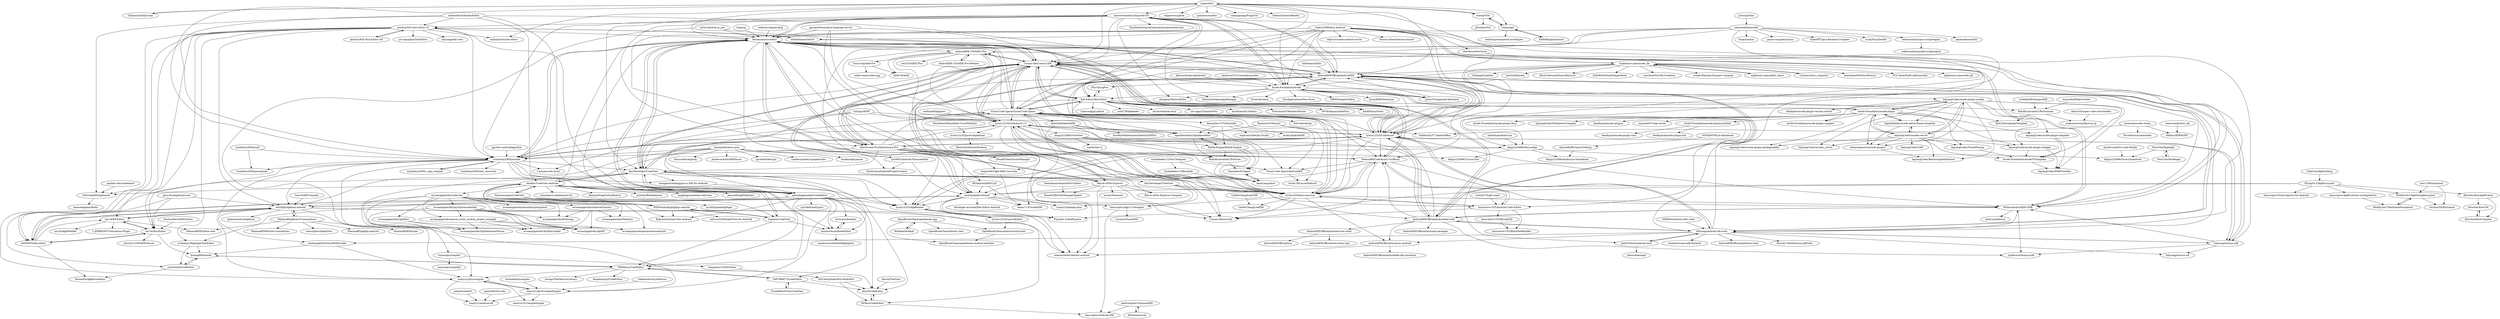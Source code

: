digraph G {
"massivemadness/Squircle-CE" -> "Rosemoe/sora-editor"
"massivemadness/Squircle-CE" -> "Acode-Foundation/Acode"
"massivemadness/Squircle-CE" -> "AndroidIDEOfficial/AndroidIDE"
"massivemadness/Squircle-CE" -> "tyron12233/CodeAssist"
"massivemadness/Squircle-CE" -> "Cosmic-Ide/Cosmic-IDE"
"massivemadness/Squircle-CE" -> "AmrDeveloper/CodeView"
"massivemadness/Squircle-CE" -> "Xed-Editor/Xed-Editor"
"massivemadness/Squircle-CE" -> "tranleduy2000/javaide"
"massivemadness/Squircle-CE" -> "TachibanaGeneralLaboratories/download-navi" ["e"=1]
"massivemadness/Squircle-CE" -> "Julow/Unexpected-Keyboard" ["e"=1]
"massivemadness/Squircle-CE" -> "jecelyin/920-text-editor-v2"
"massivemadness/Squircle-CE" -> "zhanghai/MaterialFiles" ["e"=1]
"massivemadness/Squircle-CE" -> "billthefarmer/editor" ["e"=1]
"massivemadness/Squircle-CE" -> "Sketchware-Pro/Sketchware-Pro"
"massivemadness/Squircle-CE" -> "MuntashirAkon/AppManager" ["e"=1]
"4455jkjh/Apktool-android" -> "ha1vk/Elf-Editor"
"4455jkjh/Apktool-android" -> "aNNiMON/dex-editor"
"4455jkjh/Apktool-android" -> "omeraydindev/Dexter"
"4455jkjh/Apktool-android" -> "ha1vk/ArscEditor"
"4455jkjh/Apktool-android" -> "omeraydindev/kotlinc-android"
"4455jkjh/Apktool-android" -> "Maximoff/Apktool-M-translations"
"4455jkjh/Apktool-android" -> "xiaoyvyv/JavaCompileEngine"
"4455jkjh/Apktool-android" -> "FlyingYu-Z/AndExplore"
"4455jkjh/Apktool-android" -> "haodong404/TermuxWithGradle" ["e"=1]
"4455jkjh/Apktool-android" -> "imkiwa/AndroidApktool"
"lzhiyong/android-sdk-tools" -> "lzhiyong/termux-ndk" ["e"=1]
"lzhiyong/android-sdk-tools" -> "AndroidIDEOfficial/androidide-tools"
"lzhiyong/android-sdk-tools" -> "JonForShort/android-tools"
"lzhiyong/android-sdk-tools" -> "tyron12233/CodeAssist"
"lzhiyong/android-sdk-tools" -> "AndroidIDEOfficial/AndroidIDE"
"lzhiyong/android-sdk-tools" -> "haodong404/TermuxWithGradle" ["e"=1]
"lzhiyong/android-sdk-tools" -> "Rosemoe/sora-editor"
"lzhiyong/android-sdk-tools" -> "AndroidIDEOfficial/nb-javac-android"
"lzhiyong/android-sdk-tools" -> "Cosmic-Ide/Cosmic-IDE"
"lzhiyong/android-sdk-tools" -> "rendiix/termux-adb-fastboot" ["e"=1]
"lzhiyong/android-sdk-tools" -> "Visual-Code-Space/Visual-Code-Space"
"lzhiyong/android-sdk-tools" -> "MrIkso/AndroidIDE-NDK"
"lzhiyong/android-sdk-tools" -> "lzhiyong/termux-sdl"
"lzhiyong/android-sdk-tools" -> "AndroidIDEOfficial/platform-tools"
"lzhiyong/android-sdk-tools" -> "Harshiv-Patel/termux-jdkTools" ["e"=1]
"mcastillof/FakeTraveler" -> "RohitKushvaha01/ReTerminal" ["e"=1]
"qpython-android/qpython" -> "tranleduy2000/javaide" ["e"=1]
"lzhiyong/termux-ndk" -> "lzhiyong/android-sdk-tools" ["e"=1]
"lzhiyong/termux-ndk" -> "MrIkso/AndroidIDE-NDK" ["e"=1]
"lzhiyong/termux-ndk" -> "jzinferno2/termux-ndk" ["e"=1]
"lzhiyong/termux-ndk" -> "AndroidIDEOfficial/AndroidIDE" ["e"=1]
"lzhiyong/termux-ndk" -> "tyron12233/CodeAssist" ["e"=1]
"lzhiyong/termux-ndk" -> "lzhiyong/termux-sdl" ["e"=1]
"srikanth-lingala/zip4j" -> "Rosemoe/sora-editor" ["e"=1]
"tranleduy2000/c_cpp_compiler" -> "tranleduy2000/javaide"
"markusfisch/ShaderEditor" -> "tranleduy2000/javaide" ["e"=1]
"markusfisch/ShaderEditor" -> "0xFireball/Enlightened" ["e"=1]
"markusfisch/ShaderEditor" -> "kbiakov/CodeView-Android" ["e"=1]
"markusfisch/ShaderEditor" -> "tyron12233/CodeAssist" ["e"=1]
"markusfisch/ShaderEditor" -> "jecelyin/920-text-editor-v2" ["e"=1]
"markusfisch/ShaderEditor" -> "ahmadaghazadeh/CodeEditor" ["e"=1]
"Calsign/APDE" -> "tranleduy2000/javaide" ["e"=1]
"Calsign/APDE" -> "t-arn/java-ide-droid" ["e"=1]
"Calsign/APDE" -> "JonForShort/android-tools" ["e"=1]
"Calsign/APDE" -> "tyron12233/CodeAssist-v3" ["e"=1]
"GitJournal/GitJournal" -> "maks/MGit" ["e"=1]
"OakChen/ApkShelling" -> "FlyingYu-Z/ApkEncryptor" ["e"=1]
"java-decompiler/jd-core" -> "aNNiMON/dex-editor" ["e"=1]
"java-decompiler/jd-core" -> "ha1vk/ArscEditor" ["e"=1]
"java-decompiler/jd-core" -> "4455jkjh/Apktool-android" ["e"=1]
"Modify24x7/DexNameNormalizer" -> "Modify24x7/ApkStringDecryptor"
"mkottman/AndroLua" -> "dingyi222666/MyLuaApp" ["e"=1]
"ahmadaghazadeh/CodeEditor" -> "testica/codeeditor"
"ahmadaghazadeh/CodeEditor" -> "TIIEHenry/CodeEditor"
"ahmadaghazadeh/CodeEditor" -> "ikws4/CodeEditor"
"ahmadaghazadeh/CodeEditor" -> "markusressel/KodeEditor"
"ahmadaghazadeh/CodeEditor" -> "Rosemoe/sora-editor"
"ahmadaghazadeh/CodeEditor" -> "MrIkso/CodeEditor"
"ahmadaghazadeh/CodeEditor" -> "xiaoyvyv/JavaCompileEngine"
"ahmadaghazadeh/CodeEditor" -> "2487686673/CodeEditor"
"ahmadaghazadeh/CodeEditor" -> "Badranh/Syntax-View-Android"
"ahmadaghazadeh/CodeEditor" -> "evilbinary/HighlightTextEditor"
"ahmadaghazadeh/CodeEditor" -> "zylc369/smali2java" ["e"=1]
"ahmadaghazadeh/CodeEditor" -> "AmrDeveloper/CodeView"
"ahmadaghazadeh/CodeEditor" -> "4455jkjh/Apktool-android"
"patilswapnilv/TerminalIDE" -> "f0i/terminal-ide"
"patilswapnilv/TerminalIDE" -> "timscriptov/Android-IDE"
"TIIEHenry/CodeEditor" -> "2487686673/CodeEditor"
"TIIEHenry/CodeEditor" -> "lyming99/fastedit"
"TIIEHenry/CodeEditor" -> "xiaoyvyv/JavaCompile"
"TIIEHenry/CodeEditor" -> "ikws4/CodeEditor"
"TIIEHenry/CodeEditor" -> "brnogz/TextWarriorLibrary"
"TIIEHenry/CodeEditor" -> "fengdeyingzi/CodeEditor"
"yhs0602/Android-Disassembler" -> "ThisIsLibra/AndroidProjectCreator" ["e"=1]
"yhs0602/Android-Disassembler" -> "omeraydindev/Dexter" ["e"=1]
"SnowVolf/PCompiler" -> "4455jkjh/Apktool-android" ["e"=1]
"iKiwiSec/KiwiVM" -> "iKiwiSec/KiwiCompiler"
"johnjohndoe/r8" -> "xiaoyvyv/android-d8"
"JonForShort/android-tools" -> "lzhiyong/android-sdk-tools"
"JonForShort/android-tools" -> "johnsonlee/aapt"
"markusressel/KodeEditor" -> "markusressel/KodeHighlighter"
"markusressel/KodeEditor" -> "testica/codeeditor"
"Modify24x7/ApkStringDecryptor" -> "Modify24x7/DexNameNormalizer"
"Modify24x7/ApkStringDecryptor" -> "SectionTN/Xml2Axml"
"sheimi/SGit" -> "maks/MGit"
"sheimi/SGit" -> "rtyley/agit"
"sheimi/SGit" -> "phcoder/SGit"
"luoyesiqiu/simpleC" -> "wangchen11/XQCEditor"
"luoyesiqiu/simpleC" -> "luoyesiqiu/simpleJS"
"coolwho/JsDroidEditor" -> "lyming99/fastedit"
"coolwho/JsDroidEditor" -> "FormatFa/ApkParseDemo"
"shenghuntianlang/java-n-IDE-for-Android" -> "tyron12233/ApkBuilder"
"ha1vk/ArscEditor" -> "ha1vk/Elf-Editor"
"ha1vk/ArscEditor" -> "aNNiMON/dex-editor"
"ha1vk/ArscEditor" -> "lyming99/fastedit"
"ha1vk/ArscEditor" -> "shuoGG1239/AXMLParser"
"testica/codeeditor" -> "markusressel/KodeEditor"
"avraampiperidis/maven_multi_module_project_example" -> "avraampiperidis/ApiEE"
"avraampiperidis/maven_multi_module_project_example" -> "avraampiperidis/ArqWarLoader"
"avraampiperidis/maven_multi_module_project_example" -> "avraampiperidis/parameterizednunit"
"avraampiperidis/maven_multi_module_project_example" -> "avraampiperidis/SqlStatementParser"
"iKiwiSec/KiwiApkProtect" -> "iKiwiSec/KiwiCompiler"
"iKiwiSec/KiwiApkProtect" -> "iKiwiSec/KiwiVM"
"avraampiperidis/ng-fullyearcalendar" -> "avraampiperidis/ApiEE"
"avraampiperidis/ng-fullyearcalendar" -> "avraampiperidis/ArqWarLoader"
"avraampiperidis/ng-fullyearcalendar" -> "avraampiperidis/parameterizednunit"
"avraampiperidis/ng-fullyearcalendar" -> "avraampiperidis/maven_multi_module_project_example"
"avraampiperidis/ng-fullyearcalendar" -> "avraampiperidis/firedump"
"avraampiperidis/ng-fullyearcalendar" -> "avraampiperidis/SqlStatementParser"
"lyming99/fastedit" -> "coolwho/JsDroidEditor"
"lyming99/fastedit" -> "TIIEHenry/CodeEditor"
"iKiwiSec/KiwiCompiler" -> "iKiwiSec/KiwiVM"
"Acode-Foundation/Acode" -> "AndroidIDEOfficial/AndroidIDE"
"Acode-Foundation/Acode" -> "Acode-Foundation/acode-plugin"
"Acode-Foundation/Acode" -> "massivemadness/Squircle-CE"
"Acode-Foundation/Acode" -> "Droid-ify/client" ["e"=1]
"Acode-Foundation/Acode" -> "zhanghai/MaterialFiles" ["e"=1]
"Acode-Foundation/Acode" -> "Rosemoe/sora-editor"
"Acode-Foundation/Acode" -> "tyron12233/CodeAssist"
"Acode-Foundation/Acode" -> "NeoApplications/Neo-Store" ["e"=1]
"Acode-Foundation/Acode" -> "MuntashirAkon/AppManager" ["e"=1]
"Acode-Foundation/Acode" -> "Xed-Editor/Xed-Editor"
"Acode-Foundation/Acode" -> "T8RIN/ImageToolbox" ["e"=1]
"Acode-Foundation/Acode" -> "bajrangCoder/acode-plugin-acodex"
"Acode-Foundation/Acode" -> "Julow/Unexpected-Keyboard" ["e"=1]
"Acode-Foundation/Acode" -> "Cosmic-Ide/Cosmic-IDE"
"Acode-Foundation/Acode" -> "ImranR98/Obtainium" ["e"=1]
"AmrDeveloper/CodeView" -> "Rosemoe/sora-editor"
"AmrDeveloper/CodeView" -> "Cosmic-Ide/Cosmic-IDE"
"AmrDeveloper/CodeView" -> "kbiakov/CodeView-Android"
"AmrDeveloper/CodeView" -> "itsvks19/Solara-executor"
"AmrDeveloper/CodeView" -> "markusressel/KodeEditor"
"AmrDeveloper/CodeView" -> "tyron12233/CodeAssist"
"AmrDeveloper/CodeView" -> "tyron12233/ApkBuilder"
"AmrDeveloper/CodeView" -> "AmrDeveloper/TreeView"
"AmrDeveloper/CodeView" -> "ahmadaghazadeh/CodeEditor"
"AmrDeveloper/CodeView" -> "xiaoyvyv/JavaCompile"
"AmrDeveloper/CodeView" -> "ikws4/CodeEditor"
"AmrDeveloper/CodeView" -> "shenghuntianlang/java-n-IDE-for-Android"
"AmrDeveloper/CodeView" -> "Raival-e/File-Explorer"
"AmrDeveloper/CodeView" -> "Innovative-CST/Android-Code-Editor"
"AmrDeveloper/CodeView" -> "Visual-Code-Space/Visual-Code-Space"
"vhqtvn/VHEditor-Android" -> "vhqtvn/vscode-android-server"
"vhqtvn/VHEditor-Android" -> "tyron12233/CodeAssist"
"vhqtvn/VHEditor-Android" -> "AndroidIDEOfficial/AndroidIDE"
"vhqtvn/VHEditor-Android" -> "Cosmic-Ide/Cosmic-IDE"
"vhqtvn/VHEditor-Android" -> "Visual-Code-Space/Visual-Code-Space"
"vhqtvn/VHEditor-Android" -> "nightmare-space/code_lfa"
"vhqtvn/VHEditor-Android" -> "lzhiyong/termux-ndk" ["e"=1]
"vhqtvn/VHEditor-Android" -> "Xed-Editor/Xed-Editor"
"vhqtvn/VHEditor-Android" -> "Rosemoe/sora-editor"
"vhqtvn/VHEditor-Android" -> "Acode-Foundation/Acode"
"vhqtvn/VHEditor-Android" -> "itsvks19/Solara-executor"
"vhqtvn/VHEditor-Android" -> "Termux-Monet/termux-monet" ["e"=1]
"vhqtvn/VHEditor-Android" -> "MrIkso/AndroidIDE-NDK"
"vhqtvn/VHEditor-Android" -> "Sketchware-Pro/Sketchware-Pro"
"vhqtvn/VHEditor-Android" -> "NeoTerrm/NeoTerm" ["e"=1]
"wangchen11/XQCEditor" -> "MuChengTeam/MuCodeEditor"
"hzw1199/xml2axml" -> "Modify24x7/ApkStringDecryptor" ["e"=1]
"hzw1199/xml2axml" -> "SectionTN/Xml2Axml" ["e"=1]
"Rosemoe/sora-editor" -> "tyron12233/CodeAssist"
"Rosemoe/sora-editor" -> "Cosmic-Ide/Cosmic-IDE"
"Rosemoe/sora-editor" -> "AndroidIDEOfficial/AndroidIDE"
"Rosemoe/sora-editor" -> "AmrDeveloper/CodeView"
"Rosemoe/sora-editor" -> "ahmadaghazadeh/CodeEditor"
"Rosemoe/sora-editor" -> "Visual-Code-Space/Visual-Code-Space"
"Rosemoe/sora-editor" -> "Sketchware-Pro/Sketchware-Pro"
"Rosemoe/sora-editor" -> "tranleduy2000/javaide"
"Rosemoe/sora-editor" -> "itsvks19/Solara-executor"
"Rosemoe/sora-editor" -> "tyron12233/CodeAssist-v3"
"Rosemoe/sora-editor" -> "TIIEHenry/CodeEditor"
"Rosemoe/sora-editor" -> "massivemadness/Squircle-CE"
"Rosemoe/sora-editor" -> "Raival-e/File-Explorer"
"Rosemoe/sora-editor" -> "AndroidIDE-CN/AIDE-Plus"
"Rosemoe/sora-editor" -> "omeraydindev/Dexter"
"haodong404/TermuxWithGradle" -> "xiaoyvyv/JavaCompile" ["e"=1]
"haodong404/TermuxWithGradle" -> "lyming99/fastedit" ["e"=1]
"jython/jython" -> "beanshell/beanshell" ["e"=1]
"xiaoyvyv/JavaCompileEngine" -> "xiaoyvyv/JavaCompile"
"xiaoyvyv/JavaCompileEngine" -> "xiaoyvyv/CCompileEngine"
"xiaoyvyv/JavaCompileEngine" -> "xiaoyvyv/android-d8"
"MrIkso/CodeEditor" -> "ikws4/CodeEditor"
"MrIkso/CodeEditor" -> "timscriptov/Android-IDE"
"xiaoyvyv/JavaCompile" -> "xiaoyvyv/JavaCompileEngine"
"xiaoyvyv/JavaCompile" -> "xiaoyvyv/CCompileEngine"
"xiaoyvyv/JavaCompile" -> "xiaoyvyv/android-d8"
"2487686673/CodeEditor" -> "ikws4/CodeEditor"
"2487686673/CodeEditor" -> "TIIEHenry/CodeEditor"
"2487686673/CodeEditor" -> "FrankMilesFrms/CodeView"
"FrankMilesFrms/CodeView" -> "2487686673/CodeEditor"
"eobermuhlner/java-scriptengine" -> "eobermuhlner/jshell-scriptengine"
"avraampiperidis/LightBox" -> "avraampiperidis/SqlStatementParser"
"avraampiperidis/LightBox" -> "avraampiperidis/ApiEE"
"MUKAPP/MLua-Handbook" -> "daisukiKaffuChino/TuMeng"
"AndroidIDEOfficial/AndroidIDE" -> "tyron12233/CodeAssist"
"AndroidIDEOfficial/AndroidIDE" -> "Rosemoe/sora-editor"
"AndroidIDEOfficial/AndroidIDE" -> "Cosmic-Ide/Cosmic-IDE"
"AndroidIDEOfficial/AndroidIDE" -> "AndroidIDEOfficial/androidide-tools"
"AndroidIDEOfficial/AndroidIDE" -> "Sketchware-Pro/Sketchware-Pro"
"AndroidIDEOfficial/AndroidIDE" -> "Visual-Code-Space/Visual-Code-Space"
"AndroidIDEOfficial/AndroidIDE" -> "lzhiyong/termux-ndk" ["e"=1]
"AndroidIDEOfficial/AndroidIDE" -> "Acode-Foundation/Acode"
"AndroidIDEOfficial/AndroidIDE" -> "lzhiyong/android-sdk-tools"
"AndroidIDEOfficial/AndroidIDE" -> "MrIkso/AndroidIDE-NDK"
"AndroidIDEOfficial/AndroidIDE" -> "Deenu488/CodeAssist-Unofficial"
"AndroidIDEOfficial/AndroidIDE" -> "itsvks19/Solara-executor"
"AndroidIDEOfficial/AndroidIDE" -> "F0x1d/LogFox" ["e"=1]
"AndroidIDEOfficial/AndroidIDE" -> "AmrDeveloper/CodeView"
"AndroidIDEOfficial/AndroidIDE" -> "massivemadness/Squircle-CE"
"tyron12233/CodeAssist" -> "AndroidIDEOfficial/AndroidIDE"
"tyron12233/CodeAssist" -> "Rosemoe/sora-editor"
"tyron12233/CodeAssist" -> "Cosmic-Ide/Cosmic-IDE"
"tyron12233/CodeAssist" -> "Sketchware-Pro/Sketchware-Pro"
"tyron12233/CodeAssist" -> "tyron12233/CodeAssist-v3"
"tyron12233/CodeAssist" -> "Deenu488/CodeAssist-Unofficial"
"tyron12233/CodeAssist" -> "AmrDeveloper/CodeView"
"tyron12233/CodeAssist" -> "lzhiyong/termux-ndk" ["e"=1]
"tyron12233/CodeAssist" -> "itsvks19/Solara-executor"
"tyron12233/CodeAssist" -> "lzhiyong/android-sdk-tools"
"tyron12233/CodeAssist" -> "AndroidIDEOfficial/androidide-tools"
"tyron12233/CodeAssist" -> "tranleduy2000/javaide"
"tyron12233/CodeAssist" -> "MrIkso/AndroidIDE-NDK"
"tyron12233/CodeAssist" -> "Visual-Code-Space/Visual-Code-Space"
"tyron12233/CodeAssist" -> "tyron12233/ApkBuilder"
"nightmare-space/fast_share" -> "nightmare-space/code_lfa" ["e"=1]
"Sketchware-Pro/Sketchware-Pro" -> "tyron12233/CodeAssist"
"Sketchware-Pro/Sketchware-Pro" -> "Cosmic-Ide/Cosmic-IDE"
"Sketchware-Pro/Sketchware-Pro" -> "Rosemoe/sora-editor"
"Sketchware-Pro/Sketchware-Pro" -> "AndroidIDEOfficial/AndroidIDE"
"Sketchware-Pro/Sketchware-Pro" -> "itsvks19/Solara-executor"
"Sketchware-Pro/Sketchware-Pro" -> "Visual-Code-Space/Visual-Code-Space"
"Sketchware-Pro/Sketchware-Pro" -> "omeraydindev/Dexter"
"Sketchware-Pro/Sketchware-Pro" -> "tyron12233/ApkBuilder"
"Sketchware-Pro/Sketchware-Pro" -> "shapun963/Apk-AAB-Converter"
"Sketchware-Pro/Sketchware-Pro" -> "AmrDeveloper/CodeView"
"Sketchware-Pro/Sketchware-Pro" -> "y9vad9/SketchwareManager" ["e"=1]
"Sketchware-Pro/Sketchware-Pro" -> "tyron12233/CodeAssist-v3"
"Sketchware-Pro/Sketchware-Pro" -> "AndroidIDEOfficial/androidide-tools"
"Sketchware-Pro/Sketchware-Pro" -> "Deenu488/CodeAssist-Unofficial"
"Sketchware-Pro/Sketchware-Pro" -> "tranleduy2000/javaide"
"niranjan94/show-java" -> "tranleduy2000/javaide"
"niranjan94/show-java" -> "4455jkjh/Apktool-android"
"niranjan94/show-java" -> "aNNiMON/dex-editor"
"niranjan94/show-java" -> "yhs0602/Android-Disassembler" ["e"=1]
"niranjan94/show-java" -> "ThisIsLibra/AndroidProjectCreator"
"niranjan94/show-java" -> "Storyyeller/enjarify" ["e"=1]
"niranjan94/show-java" -> "jaredrummler/APKParser" ["e"=1]
"niranjan94/show-java" -> "qaralotte/dex2jar"
"niranjan94/show-java" -> "vaibhavpandeyvpz/apkstudio" ["e"=1]
"niranjan94/show-java" -> "hsiafan/apk-parser" ["e"=1]
"niranjan94/show-java" -> "ahmadaghazadeh/CodeEditor"
"qaiu/c4droid-code" -> "xiaoyvyv/android-d8"
"timscriptov/ApkProtector-multiplatform" -> "Modify24x7/DexNameNormalizer"
"TeamAmaze/AmazeFileUtilities" -> "Ruan625Br/FileManagerSphere" ["e"=1]
"MoonMeet/MoonMeet-CrossPlatform" -> "tyron12233/JavaCompletions"
"OpenBlocksTeam/openblocks-app" -> "Blokkok/blokkok"
"OpenBlocksTeam/openblocks-app" -> "OpenBlocksTeam/openblocks-module-interface"
"OpenBlocksTeam/openblocks-app" -> "OpenBlocksTeam/android-build-tools"
"OpenBlocksTeam/openblocks-app" -> "OpenBlocksTeam/blocks-view"
"canewsin/python_ide" -> "Helltar/ANPASIDE"
"dingyi222666/MyLuaApp" -> "dingyi222666/AndroLua-Standalone"
"dingyi222666/MyLuaApp" -> "dingyi222666/UnLuacTool"
"dingyi222666/MyLuaApp" -> "dingyi222666/GroovyInAndroid"
"dingyi222666/MyLuaApp" -> "omeraydindev/kotlinc-android"
"FlyingYu-Z/ApkEncryptor" -> "timscriptov/ApkProtector-multiplatform"
"FlyingYu-Z/ApkEncryptor" -> "iKiwiSec/KiwiApkProtect"
"FlyingYu-Z/ApkEncryptor" -> "Modify24x7/ApkStringDecryptor"
"FlyingYu-Z/ApkEncryptor" -> "FlyingYu-Z/AndExplore"
"FlyingYu-Z/ApkEncryptor" -> "timscriptov/Frida-Injector-for-Android"
"FlyingYu-Z/ApkEncryptor" -> "omeraydindev/Dexter"
"tyron12233/LayoutEditor" -> "OpenBlocksTeam/android-build-tools"
"tyron12233/LayoutEditor" -> "tyron12233/ApkBuilder"
"tyron12233/ApkBuilder" -> "omeraydindev/kotlinc-android"
"tyron12233/ApkBuilder" -> "tyron12233/LayoutEditor"
"ikws4/CodeEditor" -> "MrIkso/CodeEditor"
"hosni-fraj/Aide-Pro" -> "AIDE-M/AIDE"
"hosni-fraj/Aide-Pro" -> "codee-team/codee-app" ["e"=1]
"Blokkok/blokkok" -> "OpenBlocksTeam/openblocks-app"
"daisukiKaffuChino/TuMeng" -> "dingyi222666/AndroLua-Standalone"
"OpenBlocksTeam/android-build-tools" -> "OpenBlocksTeam/openblocks-module-interface"
"nightmare-space/code_lfa" -> "Cateners/tiny_computer" ["e"=1]
"nightmare-space/code_lfa" -> "hanxinhao000/ZeroTermux" ["e"=1]
"nightmare-space/code_lfa" -> "vhqtvn/VHEditor-Android"
"nightmare-space/code_lfa" -> "nightmare-space/fast_share" ["e"=1]
"nightmare-space/code_lfa" -> "AndroidIDEOfficial/AndroidIDE"
"nightmare-space/code_lfa" -> "FCL-Team/FoldCraftLauncher" ["e"=1]
"nightmare-space/code_lfa" -> "nightmare-space/adb_kit" ["e"=1]
"nightmare-space/code_lfa" -> "YuKongA/Updater" ["e"=1]
"nightmare-space/code_lfa" -> "iamr0s/Dhizuku" ["e"=1]
"nightmare-space/code_lfa" -> "Block-Network/StatusBarLyric" ["e"=1]
"nightmare-space/code_lfa" -> "littleWhiteDuck/SimpleHook" ["e"=1]
"nightmare-space/code_lfa" -> "sunshine0523/Mi-Freeform" ["e"=1]
"nightmare-space/code_lfa" -> "Acode-Foundation/Acode"
"nightmare-space/code_lfa" -> "tyron12233/CodeAssist"
"nightmare-space/code_lfa" -> "rcmiku/Payload-Dumper-Compose" ["e"=1]
"evilbinary/HighlightTextEditor" -> "lyming99/fastedit"
"evilbinary/HighlightTextEditor" -> "coolwho/JsDroidEditor"
"nirenr/AndroLua_pro" -> "dingyi222666/MyLuaApp" ["e"=1]
"nirenr/AndroLua_pro" -> "TIIEHenry/CodeEditor" ["e"=1]
"nirenr/AndroLua_pro" -> "Rosemoe/sora-editor" ["e"=1]
"omeraydindev/Dexter" -> "omeraydindev/kotlinc-android"
"omeraydindev/Dexter" -> "tyron12233/ApkBuilder"
"omeraydindev/Dexter" -> "deenu713/GradleIDE"
"omeraydindev/Dexter" -> "aNNiMON/dex-editor"
"omeraydindev/Dexter" -> "timscriptov/App-UI-Designer"
"omeraydindev/Dexter" -> "FlyingYu-Z/AndExplore"
"omeraydindev/Dexter" -> "iyxan23/zipalign-java"
"omeraydindev/Dexter" -> "developer-krushna/Dex-Editor-Android" ["e"=1]
"omeraydindev/Dexter" -> "4455jkjh/Apktool-android"
"omeraydindev/Dexter" -> "Cosmic-Ide/Cosmic-IDE"
"REAndroid/ARSCLib" -> "omeraydindev/Dexter" ["e"=1]
"REAndroid/ARSCLib" -> "iyxan23/zipalign-java" ["e"=1]
"shapun963/Apk-AAB-Converter" -> "tyron12233/ApkBuilder"
"shapun963/Apk-AAB-Converter" -> "deenu713/GradleIDE"
"Cosmic-Ide/Cosmic-IDE" -> "tyron12233/CodeAssist"
"Cosmic-Ide/Cosmic-IDE" -> "Rosemoe/sora-editor"
"Cosmic-Ide/Cosmic-IDE" -> "itsvks19/Solara-executor"
"Cosmic-Ide/Cosmic-IDE" -> "Visual-Code-Space/Visual-Code-Space"
"Cosmic-Ide/Cosmic-IDE" -> "AndroidIDEOfficial/AndroidIDE"
"Cosmic-Ide/Cosmic-IDE" -> "tyron12233/CodeAssist-v3"
"Cosmic-Ide/Cosmic-IDE" -> "Deenu488/CodeAssist-Unofficial"
"Cosmic-Ide/Cosmic-IDE" -> "AmrDeveloper/CodeView"
"Cosmic-Ide/Cosmic-IDE" -> "omeraydindev/Dexter"
"Cosmic-Ide/Cosmic-IDE" -> "Cosmic-Ide/rewrite"
"Cosmic-Ide/Cosmic-IDE" -> "Raival-e/File-Explorer"
"Cosmic-Ide/Cosmic-IDE" -> "AndroidIDE-CN/AIDE-Plus"
"Cosmic-Ide/Cosmic-IDE" -> "Sketchware-Pro/Sketchware-Pro"
"Cosmic-Ide/Cosmic-IDE" -> "AndroidIDEOfficial/androidide-tools"
"Cosmic-Ide/Cosmic-IDE" -> "Xed-Editor/Xed-Editor"
"Julow/Unexpected-Keyboard" -> "Acode-Foundation/Acode" ["e"=1]
"Julow/Unexpected-Keyboard" -> "AndroidIDEOfficial/AndroidIDE" ["e"=1]
"luaj/luaj" -> "Rosemoe/sora-editor" ["e"=1]
"timscriptov/App-UI-Designer" -> "timscriptov/Android-IDE"
"timscriptov/App-UI-Designer" -> "Coyamo/VisualXML"
"M0Rf30/android-udev-rules" -> "lzhiyong/android-sdk-tools" ["e"=1]
"EddieRingle/hubroid" -> "rtyley/agit" ["e"=1]
"Jaseunda/scode-studio" -> "RivanParmar/androlabs"
"Jaseunda/scode-studio" -> "Helltar/ANPASIDE"
"Jaseunda/scode-studio" -> "Siddhesh2377/AndroidBox"
"AmrDeveloper/TreeView" -> "timscriptov/App-UI-Designer"
"AmrDeveloper/TreeView" -> "iyxan23/zipalign-java"
"AmrDeveloper/TreeView" -> "itsvks19/Solara-executor"
"beanshell/beanshell" -> "pejobo/beanshell2"
"beanshell/beanshell" -> "forge/roaster" ["e"=1]
"beanshell/beanshell" -> "janino-compiler/janino" ["e"=1]
"beanshell/beanshell" -> "Cosmic-Ide/Cosmic-IDE"
"beanshell/beanshell" -> "OpenHFT/Java-Runtime-Compiler" ["e"=1]
"beanshell/beanshell" -> "tyron12233/CodeAssist-v3"
"beanshell/beanshell" -> "LuckyPray/DexKit" ["e"=1]
"beanshell/beanshell" -> "Rosemoe/sora-editor"
"beanshell/beanshell" -> "dingyi222666/MyLuaApp"
"beanshell/beanshell" -> "eobermuhlner/java-scriptengine"
"beanshell/beanshell" -> "REAndroid/ARSCLib" ["e"=1]
"tyron12233/JavaCompletions" -> "BlueCatSoftware/Pickerly"
"AndroidIDEOfficial/nb-javac-android" -> "AndroidIDEOfficial/androidide-jdk-transform"
"AndroidIDEOfficial/nb-javac-android" -> "omeraydindev/kotlinc-android"
"Raival-e/File-Explorer" -> "Cosmic-Ide/Cosmic-IDE"
"Raival-e/File-Explorer" -> "itsvks19/Solara-executor"
"Raival-e/File-Explorer" -> "omeraydindev/Dexter"
"Raival-e/File-Explorer" -> "Ruan625Br/FileManagerSphere"
"Raival-e/File-Explorer" -> "Cosmic-Ide/rewrite"
"Raival-e/File-Explorer" -> "Raival-e/File-Explorer-Compose" ["e"=1]
"Raival-e/File-Explorer" -> "omeraydindev/kotlinc-android"
"Raival-e/File-Explorer" -> "nxoim/Telemone"
"Raival-e/File-Explorer" -> "Rosemoe/sora-editor"
"NeoUtils/Highlight" -> "NeoUtils/NeoRegex"
"NeoUtils/Highlight" -> "dingyi222666/GroovyInAndroid"
"Arashvscode/Vs-code-Mobile" -> "dingyi222666/GroovyInAndroid"
"MuChengTeam/MuCodeEditor" -> "MrIkso/CodeEditor"
"MuChengTeam/MuCodeEditor" -> "ikws4/CodeEditor"
"ikws4/TreeView" -> "ikws4/CodeEditor"
"NeoUtils/NeoRegex" -> "NeoUtils/Highlight"
"klausw/hackerskeyboard" -> "Acode-Foundation/Acode" ["e"=1]
"AndroidIDEOfficial/androidide-tools" -> "MrIkso/AndroidIDE-NDK"
"AndroidIDEOfficial/androidide-tools" -> "AndroidIDEOfficial/AndroidIDE"
"AndroidIDEOfficial/androidide-tools" -> "AndroidIDEOfficial/terminal-packages"
"AndroidIDEOfficial/androidide-tools" -> "lzhiyong/android-sdk-tools"
"AndroidIDEOfficial/androidide-tools" -> "AndroidIDEOfficial/nb-javac-android"
"AndroidIDEOfficial/androidide-tools" -> "Cosmic-Ide/Cosmic-IDE"
"AndroidIDEOfficial/androidide-tools" -> "AndroidIDEOfficial/android-tree-sitter"
"AndroidIDEOfficial/androidide-tools" -> "tyron12233/CodeAssist-v3"
"AndroidIDEOfficial/androidide-tools" -> "Deenu488/CodeAssist-Unofficial"
"AndroidIDEOfficial/androidide-tools" -> "jzinferno2/termux-ndk"
"AndroidIDEOfficial/androidide-tools" -> "tyron12233/CodeAssist"
"AndroidIDEOfficial/androidide-tools" -> "Visual-Code-Space/Visual-Code-Space"
"F0x1d/LogFox" -> "Xed-Editor/Xed-Editor" ["e"=1]
"Acode-Foundation/acode-plugin" -> "legendSabbir/acode-editorTheme-template"
"Acode-Foundation/acode-plugin" -> "Acode-Foundation/acode-plugin-snippets"
"Acode-Foundation/acode-plugin" -> "bajrangCoder/acodex-server"
"Acode-Foundation/acode-plugin" -> "Acode-Foundation/acode-plugin-docs"
"Acode-Foundation/acode-plugin" -> "bajrangCoder/acode-plugin-acodex"
"Acode-Foundation/acode-plugin" -> "bajrangCoder/MarkdownCompiler"
"Acode-Foundation/acode-plugin" -> "Acode-Foundation/acode-plugin-prettier"
"Acode-Foundation/acode-plugin" -> "bajrangCoder/acode-plugin-chatgpt"
"Acode-Foundation/acode-plugin" -> "bajrangCoder/acode-plugin-template"
"Acode-Foundation/acode-plugin" -> "deadlyjack/acode-plugins"
"Acode-Foundation/acode-plugin" -> "bajrangCoder/acode-plugin-packageAdder"
"Acode-Foundation/acode-plugin" -> "Acode-Foundation/Acode"
"Acode-Foundation/acode-plugin" -> "mayank0274/api-tester"
"Acode-Foundation/acode-plugin" -> "sebastianjnuwu/acode-plugins"
"Acode-Foundation/acode-plugin" -> "bajrangCoder/SweetPlasma"
"limboemu/limbo" -> "AndroidIDEOfficial/AndroidIDE" ["e"=1]
"jecelyin/920-text-editor-v2" -> "jecelyin/920-Text-Editor-old"
"jecelyin/920-text-editor-v2" -> "ahmadaghazadeh/CodeEditor"
"jecelyin/920-text-editor-v2" -> "Rosemoe/sora-editor"
"jecelyin/920-text-editor-v2" -> "ha1vk/Elf-Editor"
"jecelyin/920-text-editor-v2" -> "tranleduy2000/javaide"
"jecelyin/920-text-editor-v2" -> "vmihalachi/turbo-editor" ["e"=1]
"jecelyin/920-text-editor-v2" -> "jiro-aqua/JotaTextEditor"
"jecelyin/920-text-editor-v2" -> "evilbinary/HighlightTextEditor"
"jecelyin/920-text-editor-v2" -> "billthefarmer/editor" ["e"=1]
"jecelyin/920-text-editor-v2" -> "0xFireball/Enlightened"
"jecelyin/920-text-editor-v2" -> "ha1vk/ArscEditor"
"jecelyin/920-text-editor-v2" -> "coolwho/JsDroidEditor"
"jecelyin/920-text-editor-v2" -> "xiaoyvyv/JavaCompile"
"jecelyin/920-text-editor-v2" -> "4455jkjh/Apktool-android"
"jecelyin/920-text-editor-v2" -> "lzhiyong/edit-view"
"michaelliao/compiler" -> "xiaoyvyv/JavaCompileEngine" ["e"=1]
"fandreuz/TUI-ConsoleLauncher" -> "Acode-Foundation/Acode" ["e"=1]
"Sable/android-platforms" -> "xiaoyvyv/JavaCompileEngine" ["e"=1]
"MrIkso/AndroidIDE-NDK" -> "jzinferno2/termux-ndk"
"MrIkso/AndroidIDE-NDK" -> "AndroidIDE-CN/AIDE-Plus"
"MrIkso/AndroidIDE-NDK" -> "AndroidIDEOfficial/androidide-tools"
"MrIkso/AndroidIDE-NDK" -> "AideLua/AideLua"
"georgewfraser/java-language-server" -> "Cosmic-Ide/Cosmic-IDE" ["e"=1]
"georgewfraser/java-language-server" -> "tyron12233/CodeAssist-v3" ["e"=1]
"georgewfraser/java-language-server" -> "itsvks19/Solara-executor" ["e"=1]
"georgewfraser/java-language-server" -> "Rosemoe/sora-editor" ["e"=1]
"avraampiperidis/Codeview" -> "avraampiperidis/ApiEE"
"avraampiperidis/Codeview" -> "avraampiperidis/ArqWarLoader"
"avraampiperidis/Codeview" -> "avraampiperidis/maven_multi_module_project_example"
"avraampiperidis/Codeview" -> "avraampiperidis/ng-fullyearcalendar"
"avraampiperidis/Codeview" -> "avraampiperidis/parameterizednunit"
"avraampiperidis/Codeview" -> "avraampiperidis/AndroidCamera"
"avraampiperidis/Codeview" -> "avraampiperidis/Mediator"
"avraampiperidis/Codeview" -> "avraampiperidis/firedump"
"avraampiperidis/Codeview" -> "avraampiperidis/SqlStatementParser"
"avraampiperidis/Codeview" -> "avraampiperidis/excaliburJsAngular4"
"avraampiperidis/Codeview" -> "avraampiperidis/LightBox"
"itsvks19/Solara-executor" -> "Cosmic-Ide/Cosmic-IDE"
"itsvks19/Solara-executor" -> "Innovative-CST/Android-Code-Editor"
"itsvks19/Solara-executor" -> "Visual-Code-Space/Visual-Code-Space"
"itsvks19/Solara-executor" -> "tyron12233/CodeAssist-v3"
"itsvks19/Solara-executor" -> "Deenu488/CodeAssist-Unofficial"
"itsvks19/Solara-executor" -> "Cosmic-Ide/rewrite"
"itsvks19/Solara-executor" -> "AndroidIDEOfficial/nb-javac-android"
"itsvks19/Solara-executor" -> "timscriptov/App-UI-Designer"
"itsvks19/Solara-executor" -> "CaiMuCheng/LeafIDE"
"itsvks19/Solara-executor" -> "MrIkso/AndroidIDE-NDK"
"dingyi222666/TreeView" -> "lumkit/lint-ui"
"dingyi222666/TreeView" -> "dingyi222666/UnLuacTool"
"dingyi222666/TreeView" -> "RohitKushvaha01/FileTree"
"dingyi222666/TreeView" -> "dingyi222666/MyLuaApp"
"bajrangCoder/acode-plugin-template" -> "Acode-Foundation/AcodeTSTemplate"
"bajrangCoder/acode-plugin-template" -> "bajrangCoder/PHPPrettifier"
"vishal2376/git-coach" -> "Innovative-CST/Android-Code-Editor" ["e"=1]
"Deenu488/CodeAssist-Unofficial" -> "tyron12233/CodeAssist-v3"
"Deenu488/CodeAssist-Unofficial" -> "Innovative-CST/Android-Code-Editor"
"Deenu488/CodeAssist-Unofficial" -> "Cosmic-Ide/Cosmic-IDE"
"Deenu488/CodeAssist-Unofficial" -> "Cosmic-Ide/rewrite"
"Deenu488/CodeAssist-Unofficial" -> "itsvks19/Solara-executor"
"Deenu488/CodeAssist-Unofficial" -> "Visual-Code-Space/AndroidIDE"
"Deenu488/CodeAssist-Unofficial" -> "omeraydindev/Dexter"
"Deenu488/CodeAssist-Unofficial" -> "MrIkso/AndroidIDE-NDK"
"Acode-Foundation/acode-plugin-prettier" -> "deadlyjack/acode-plugin-sass"
"Acode-Foundation/acode-plugin-prettier" -> "deadlyjack/acode-plugin-lint"
"AndroidIDEOfficial/android-tree-sitter" -> "AndroidIDEOfficial/tree-sitter-xml"
"AndroidIDEOfficial/android-tree-sitter" -> "AndroidIDEOfficial/docs"
"jecelyin/920-Text-Editor-old" -> "jecelyin/920-text-editor-v2"
"Cateners/tiny_computer" -> "nightmare-space/code_lfa" ["e"=1]
"kbiakov/CodeView-Android" -> "PDDStudio/highlightjs-android"
"kbiakov/CodeView-Android" -> "tiagohm/CodeView"
"kbiakov/CodeView-Android" -> "AmrDeveloper/CodeView"
"kbiakov/CodeView-Android" -> "Thereisnospon/CodeView"
"kbiakov/CodeView-Android" -> "markusressel/KodeEditor"
"kbiakov/CodeView-Android" -> "ahmadaghazadeh/CodeEditor"
"kbiakov/CodeView-Android" -> "avraampiperidis/Codeview"
"kbiakov/CodeView-Android" -> "Rosemoe/sora-editor"
"kbiakov/CodeView-Android" -> "BaymaxTong/SwitchButton" ["e"=1]
"kbiakov/CodeView-Android" -> "yydcdut/RxMarkdown" ["e"=1]
"kbiakov/CodeView-Android" -> "0xFireball/Enlightened"
"kbiakov/CodeView-Android" -> "Badranh/Syntax-View-Android"
"kbiakov/CodeView-Android" -> "angebagui/medium-textview" ["e"=1]
"kbiakov/CodeView-Android" -> "JeasonWong/FlipShare" ["e"=1]
"kbiakov/CodeView-Android" -> "iielse/learn-retailmenot-list" ["e"=1]
"Thereisnospon/CodeView" -> "kbiakov/CodeView-Android"
"Thereisnospon/CodeView" -> "PDDStudio/highlightjs-android"
"Thereisnospon/CodeView" -> "tiagohm/CodeView"
"Thereisnospon/CodeView" -> "qs-lll/ExpandingPager" ["e"=1]
"Visual-Code-Space/Visual-Code-Space" -> "Cosmic-Ide/Cosmic-IDE"
"Visual-Code-Space/Visual-Code-Space" -> "Xed-Editor/Xed-Editor"
"Visual-Code-Space/Visual-Code-Space" -> "itsvks19/Solara-executor"
"Visual-Code-Space/Visual-Code-Space" -> "Visual-Code-Space/AndroidIDE"
"Visual-Code-Space/Visual-Code-Space" -> "HanzoDev1375/Ghostide"
"Visual-Code-Space/Visual-Code-Space" -> "Rosemoe/sora-editor"
"Visual-Code-Space/Visual-Code-Space" -> "Cosmic-Ide/rewrite"
"Visual-Code-Space/Visual-Code-Space" -> "Deenu488/CodeAssist-Unofficial"
"Visual-Code-Space/Visual-Code-Space" -> "Innovative-CST/Android-Code-Editor"
"Visual-Code-Space/Visual-Code-Space" -> "tyron12233/CodeAssist-v3"
"Visual-Code-Space/Visual-Code-Space" -> "AndroidIDEOfficial/AndroidIDE"
"Visual-Code-Space/Visual-Code-Space" -> "PsiCodes/ktxpy"
"Visual-Code-Space/Visual-Code-Space" -> "sketchide/SketchIDE"
"Visual-Code-Space/Visual-Code-Space" -> "AndroidIDE-CN/AIDE-Plus"
"Visual-Code-Space/Visual-Code-Space" -> "Sparkleseditor/Sparkleseditor"
"sebastianjnuwu/acode-plugins" -> "bajrangCoder/BootstrapIntelliSense"
"bajrangCoder/acodex-server" -> "bajrangCoder/acode-plugin-acodex"
"bajrangCoder/acodex-server" -> "bajrangCoder/acodex_server"
"bajrangCoder/acodex-server" -> "Acode-Foundation/acode-plugin"
"bajrangCoder/acodex-server" -> "bajrangCoder/BootstrapIntelliSense"
"bajrangCoder/acodex-server" -> "bajrangCoder/SweetPlasma"
"bajrangCoder/acodex-server" -> "bajrangCoder/LMS"
"bajrangCoder/acodex-server" -> "bajrangCoder/acode-plugin-packageAdder"
"bajrangCoder/acodex-server" -> "bajrangCoder/acode-plugin-chatgpt"
"bajrangCoder/acodex-server" -> "legendSabbir/acode-editorTheme-template"
"bajrangCoder/acodex-server" -> "sebastianjnuwu/acode-plugins"
"bajrangCoder/acodex-server" -> "Acode-Foundation/AcodeTSTemplate"
"gazlaws-dev/codeboard" -> "0xFireball/Enlightened" ["e"=1]
"0xFireball/Enlightened" -> "iamareebjamal/Kodis"
"bajrangCoder/acode-plugin-acodex" -> "bajrangCoder/acodex-server"
"bajrangCoder/acode-plugin-acodex" -> "bajrangCoder/acodex_server"
"bajrangCoder/acode-plugin-acodex" -> "Acode-Foundation/acode-plugin"
"bajrangCoder/acode-plugin-acodex" -> "dikidjatar/acode-plugin-version-control"
"bajrangCoder/acode-plugin-acodex" -> "bajrangCoder/acode-plugin-chatgpt"
"bajrangCoder/acode-plugin-acodex" -> "bajrangCoder/acode-plugin-template"
"bajrangCoder/acode-plugin-acodex" -> "Acode-Foundation/acode-plugin-snippets"
"bajrangCoder/acode-plugin-acodex" -> "legendSabbir/acode-editorTheme-template"
"bajrangCoder/acode-plugin-acodex" -> "bajrangCoder/BootstrapIntelliSense"
"bajrangCoder/acode-plugin-acodex" -> "sebastianjnuwu/acode-plugins"
"bajrangCoder/acode-plugin-acodex" -> "Acode-Foundation/AcodeTSTemplate"
"bajrangCoder/acode-plugin-acodex" -> "bajrangCoder/PHPPrettifier"
"Acode-Foundation/AcodeTSTemplate" -> "bajrangCoder/PHPPrettifier"
"bajrangCoder/SweetPlasma" -> "Acode-Foundation/AcodeTSTemplate"
"bajrangCoder/acode-plugin-chatgpt" -> "bajrangCoder/PHPPrettifier"
"bajrangCoder/acode-plugin-chatgpt" -> "Acode-Foundation/AcodeTSTemplate"
"legendSabbir/acode-editorTheme-template" -> "Acode-Foundation/acode-plugin"
"legendSabbir/acode-editorTheme-template" -> "bajrangCoder/acodex-server"
"legendSabbir/acode-editorTheme-template" -> "sebastianjnuwu/acode-plugins"
"PDDStudio/highlightjs-android" -> "tiagohm/CodeView"
"PDDStudio/highlightjs-android" -> "kbiakov/CodeView-Android"
"PDDStudio/highlightjs-android" -> "Badranh/Syntax-View-Android"
"PDDStudio/highlightjs-android" -> "mittsu333/MarkedView-for-Android" ["e"=1]
"Maximoff/Apktool-M-translations" -> "Maximoff/AEPatcher" ["e"=1]
"Maximoff/Apktool-M-translations" -> "Maximoff/MPatcher-translations"
"Maximoff/Apktool-M-translations" -> "4455jkjh/Apktool-android"
"Maximoff/Apktool-M-translations" -> "timscriptov/ApkEditor" ["e"=1]
"Maximoff/Apktool-M-translations" -> "Maximoff/Elf-Editor-new"
"Maximoff/Apktool-M-translations" -> "Maximoff/zipalign-android"
"Innovative-CST/Android-Code-Editor" -> "Innovative-CST/BlockWebBuilder"
"Innovative-CST/Android-Code-Editor" -> "Innovative-CST/BlockIDLE"
"Innovative-CST/Android-Code-Editor" -> "Deenu488/CodeAssist-Unofficial"
"Innovative-CST/Android-Code-Editor" -> "itsvks19/Solara-executor"
"Innovative-CST/Android-Code-Editor" -> "Cosmic-Ide/rewrite"
"RainbowC0/TermuC" -> "Siddhesh2377/AndroidBox"
"RainbowC0/TermuC" -> "itsvks19/LayoutEditorX"
"RainbowC0/TermuC" -> "Sparkleseditor/Sparkleseditor"
"CaiMuCheng/Leaf-IDE" -> "CaiMuCheng/LeafIDE"
"AndroidIDE-CN/AIDE-Plus" -> "AndroidIDE-CN/AIDE-Pro-Release"
"AndroidIDE-CN/AIDE-Plus" -> "MrIkso/AndroidIDE-NDK"
"AndroidIDE-CN/AIDE-Plus" -> "Visual-Code-Space/AndroidIDE"
"AndroidIDE-CN/AIDE-Plus" -> "neu233/AIDE-Plus"
"AndroidIDE-CN/AIDE-Plus" -> "Cosmic-Ide/Cosmic-IDE"
"AndroidIDE-CN/AIDE-Plus" -> "tyron12233/CodeAssist-v3"
"AndroidIDE-CN/AIDE-Plus" -> "Sparkleseditor/Sparkleseditor"
"AndroidIDE-CN/AIDE-Plus" -> "hosni-fraj/Aide-Pro"
"AndroidIDE-CN/AIDE-Plus" -> "AIDE-M/AIDE"
"nethical6/digipaws" -> "tyron12233/CodeAssist-v3" ["e"=1]
"Xed-Editor/Xed-Editor" -> "Visual-Code-Space/Visual-Code-Space"
"Xed-Editor/Xed-Editor" -> "Cosmic-Ide/Cosmic-IDE"
"Xed-Editor/Xed-Editor" -> "Raival-e/File-Explorer-Compose" ["e"=1]
"Xed-Editor/Xed-Editor" -> "DP-Hridayan/aShellYou" ["e"=1]
"Xed-Editor/Xed-Editor" -> "Xed-Editor/pluginTemplate"
"Xed-Editor/Xed-Editor" -> "RohitKushvaha01/ReTerminal"
"Xed-Editor/Xed-Editor" -> "F0x1d/LogFox" ["e"=1]
"Xed-Editor/Xed-Editor" -> "Kin69/EasyNotes" ["e"=1]
"Xed-Editor/Xed-Editor" -> "LinkoraApp/Linkora" ["e"=1]
"Xed-Editor/Xed-Editor" -> "nsh07/WikiReader" ["e"=1]
"Xed-Editor/Xed-Editor" -> "Acclorite/book-story" ["e"=1]
"Xed-Editor/Xed-Editor" -> "Sparkleseditor/Sparkleseditor"
"Xed-Editor/Xed-Editor" -> "you-apps/TranslateYou" ["e"=1]
"Xed-Editor/Xed-Editor" -> "IacobIonut01/Gallery" ["e"=1]
"Xed-Editor/Xed-Editor" -> "PranshulGG/WeatherMaster" ["e"=1]
"aNNiMON/dex-editor" -> "ha1vk/ArscEditor"
"aNNiMON/dex-editor" -> "omeraydindev/Dexter"
"aNNiMON/dex-editor" -> "4455jkjh/Apktool-android"
"aNNiMON/dex-editor" -> "FormatFa/ApkParseDemo"
"aNNiMON/dex-editor" -> "ha1vk/Elf-Editor"
"maks/MGit" -> "sheimi/SGit"
"maks/MGit" -> "slapperwan/gh4a" ["e"=1]
"maks/MGit" -> "Cosmic-Ide/Cosmic-IDE"
"maks/MGit" -> "AndroidIDEOfficial/AndroidIDE"
"maks/MGit" -> "rtyley/agit"
"maks/MGit" -> "tyron12233/CodeAssist"
"maks/MGit" -> "GitJournal/GitJournal" ["e"=1]
"maks/MGit" -> "Rosemoe/sora-editor"
"maks/MGit" -> "tranleduy2000/javaide"
"maks/MGit" -> "gsantner/markor" ["e"=1]
"maks/MGit" -> "Acode-Foundation/Acode"
"maks/MGit" -> "massivemadness/Squircle-CE"
"maks/MGit" -> "catpuppyapp/PuppyGit" ["e"=1]
"maks/MGit" -> "vmihalachi/turbo-editor" ["e"=1]
"maks/MGit" -> "foobnix/LibreraReader" ["e"=1]
"tyron12233/CodeAssist-v3" -> "Deenu488/CodeAssist-Unofficial"
"tyron12233/CodeAssist-v3" -> "tyron12233/ApkBuilder"
"tyron12233/CodeAssist-v3" -> "Cosmic-Ide/Cosmic-IDE"
"tyron12233/CodeAssist-v3" -> "itsvks19/Solara-executor"
"tyron12233/CodeAssist-v3" -> "Cosmic-Ide/rewrite"
"tyron12233/CodeAssist-v3" -> "dingyi222666/TreeView"
"tyron12233/CodeAssist-v3" -> "tyron12233/JavaCompletions"
"tyron12233/CodeAssist-v3" -> "tyron12233/CodeAssist"
"tyron12233/CodeAssist-v3" -> "shapun963/Apk-AAB-Converter"
"tyron12233/CodeAssist-v3" -> "Visual-Code-Space/AndroidIDE"
"tiagohm/CodeView" -> "markusressel/KodeEditor"
"tiagohm/CodeView" -> "PDDStudio/highlightjs-android"
"tiagohm/CodeView" -> "kbiakov/CodeView-Android"
"tiagohm/CodeView" -> "TIIEHenry/CodeEditor"
"sketchide/SketchIDE" -> "DroidlyMobileGames/SketchGDXPro"
"sketchide/SketchIDE" -> "Sparkleseditor/Sparkleseditor"
"sketchide/SketchIDE" -> "deenu713/GradleIDE"
"sketchide/SketchIDE" -> "Robok-Engine/Robok-Engine"
"Robok-Engine/Robok-Engine" -> "Sparkleseditor/Sparkleseditor"
"Robok-Engine/Robok-Engine" -> "Yamenher/X-Signer"
"Robok-Engine/Robok-Engine" -> "RohitKushvaha01/FileTree"
"Robok-Engine/Robok-Engine" -> "AmixLang/Amix"
"Innovative-CST/BlockIDLE" -> "Innovative-CST/BlockWebBuilder"
"ha1vk/Elf-Editor" -> "ha1vk/ArscEditor"
"ha1vk/Elf-Editor" -> "Maximoff/Elf-Editor-new"
"ha1vk/Elf-Editor" -> "ha1vk/ApkModifier"
"ha1vk/Elf-Editor" -> "4455jkjh/Apktool-android"
"ha1vk/Elf-Editor" -> "L-JINBIN/MT-Translation-Plugin"
"Kin69/EasyNotes" -> "Xed-Editor/Xed-Editor" ["e"=1]
"HanzoDev1375/Ghostide" -> "itsaky/AndroidIDE"
"HanzoDev1375/Ghostide" -> "Sparkleseditor/Sparkleseditor"
"HanzoDev1375/Ghostide" -> "Robok-Engine/Robok-Engine"
"HanzoDev1375/Ghostide" -> "euptron/CodeOps-Studio"
"tranleduy2000/ncalc" -> "tranleduy2000/javaide" ["e"=1]
"tranleduy2000/ncalc" -> "tranleduy2000/pascalnide" ["e"=1]
"alexch33/super-video-downloader" -> "maksimowiczm/find-my-ip" ["e"=1]
"f0i/terminal-ide" -> "patilswapnilv/TerminalIDE"
"rtyley/agit" -> "EddieRingle/hubroid" ["e"=1]
"rtyley/agit" -> "sheimi/SGit"
"rtyley/agit" -> "techatspree/android-archetypes" ["e"=1]
"Visual-Code-Space/AndroidIDE" -> "itsvks19/LayoutEditorX"
"Yamenher/X-Signer" -> "AmixLang/Amix"
"AndroidIDE-CN/AIDE-Pro-Release" -> "AndroidIDE-CN/AIDE-Plus"
"trindadedev13/Tool-Telegram" -> "trindadedev13/Blockode"
"trindadedev13/Tool-Telegram" -> "AmixLang/Amix"
"Sparkleseditor/Sparkleseditor" -> "Robok-Engine/Robok-Engine"
"Sparkleseditor/Sparkleseditor" -> "Yamenher/X-Signer"
"Sparkleseditor/Sparkleseditor" -> "RohitKushvaha01/FileTree"
"AmixLang/Amix" -> "Yamenher/X-Signer"
"RohitKushvaha01/FileTree" -> "AmixLang/Amix"
"RohitKushvaha01/FileTree" -> "Yamenher/X-Signer"
"tranleduy2000/javaide" -> "Rosemoe/sora-editor"
"tranleduy2000/javaide" -> "tranleduy2000/c_cpp_compiler"
"tranleduy2000/javaide" -> "shenghuntianlang/java-n-IDE-for-Android"
"tranleduy2000/javaide" -> "ahmadaghazadeh/CodeEditor"
"tranleduy2000/javaide" -> "tyron12233/CodeAssist"
"tranleduy2000/javaide" -> "t-arn/java-ide-droid"
"tranleduy2000/javaide" -> "xiaoyvyv/JavaCompile"
"tranleduy2000/javaide" -> "Cosmic-Ide/Cosmic-IDE"
"tranleduy2000/javaide" -> "tranleduy2000/pascalnide"
"tranleduy2000/javaide" -> "4455jkjh/Apktool-android"
"tranleduy2000/javaide" -> "ha1vk/ArscEditor"
"tranleduy2000/javaide" -> "AmrDeveloper/CodeView"
"tranleduy2000/javaide" -> "tranleduy2000/text_converter" ["e"=1]
"tranleduy2000/javaide" -> "luoyesiqiu/simpleC"
"tranleduy2000/javaide" -> "tyron12233/ApkBuilder"
"NeoTerrm/NeoTerm" -> "MrIkso/AndroidIDE-NDK" ["e"=1]
"NeoTerrm/NeoTerm" -> "Cosmic-Ide/Cosmic-IDE" ["e"=1]
"NeoTerrm/NeoTerm" -> "lzhiyong/android-sdk-tools" ["e"=1]
"RohitKushvaha01/ReTerminal" -> "maksimowiczm/find-my-ip"
"RohitKushvaha01/ReTerminal" -> "Xed-Editor/pluginTemplate"
"billthefarmer/editor" -> "jecelyin/920-text-editor-v2" ["e"=1]
"billthefarmer/editor" -> "Xed-Editor/Xed-Editor" ["e"=1]
"woheller69/whisperIME" -> "RohitKushvaha01/ReTerminal" ["e"=1]
"fourbrother/AXMLEditor" -> "ha1vk/ArscEditor" ["e"=1]
"trindadedev13/Blockode" -> "AmixLang/Amix"
"avraampiperidis/AndroidCamera" -> "avraampiperidis/ArqWarLoader"
"avraampiperidis/AndroidCamera" -> "avraampiperidis/ApiEE"
"avraampiperidis/AndroidCamera" -> "avraampiperidis/firedump"
"avraampiperidis/AndroidCamera" -> "avraampiperidis/Mediator"
"massivemadness/Squircle-CE" ["l"="-50.894,11.917"]
"Rosemoe/sora-editor" ["l"="-50.849,11.933"]
"Acode-Foundation/Acode" ["l"="-50.932,11.831"]
"AndroidIDEOfficial/AndroidIDE" ["l"="-50.877,11.87"]
"tyron12233/CodeAssist" ["l"="-50.854,11.885"]
"Cosmic-Ide/Cosmic-IDE" ["l"="-50.857,11.903"]
"AmrDeveloper/CodeView" ["l"="-50.839,11.959"]
"Xed-Editor/Xed-Editor" ["l"="-50.921,11.873"]
"tranleduy2000/javaide" ["l"="-50.849,11.976"]
"TachibanaGeneralLaboratories/download-navi" ["l"="-52.57,9.329", "c"=19]
"Julow/Unexpected-Keyboard" ["l"="-52.41,9.252", "c"=19]
"jecelyin/920-text-editor-v2" ["l"="-50.834,12.006"]
"zhanghai/MaterialFiles" ["l"="-52.498,9.165", "c"=19]
"billthefarmer/editor" ["l"="-52.717,9.396", "c"=19]
"Sketchware-Pro/Sketchware-Pro" ["l"="-50.825,11.909"]
"MuntashirAkon/AppManager" ["l"="-52.444,9.214", "c"=19]
"4455jkjh/Apktool-android" ["l"="-50.766,11.989"]
"ha1vk/Elf-Editor" ["l"="-50.748,12.021"]
"aNNiMON/dex-editor" ["l"="-50.762,12.005"]
"omeraydindev/Dexter" ["l"="-50.791,11.949"]
"ha1vk/ArscEditor" ["l"="-50.782,12.016"]
"omeraydindev/kotlinc-android" ["l"="-50.785,11.92"]
"Maximoff/Apktool-M-translations" ["l"="-50.71,12.009"]
"xiaoyvyv/JavaCompileEngine" ["l"="-50.783,11.999"]
"FlyingYu-Z/AndExplore" ["l"="-50.728,11.963"]
"haodong404/TermuxWithGradle" ["l"="-48.385,-25.743", "c"=321]
"imkiwa/AndroidApktool" ["l"="-50.731,11.984"]
"lzhiyong/android-sdk-tools" ["l"="-50.825,11.844"]
"lzhiyong/termux-ndk" ["l"="-48.504,-25.73", "c"=321]
"AndroidIDEOfficial/androidide-tools" ["l"="-50.839,11.862"]
"JonForShort/android-tools" ["l"="-50.785,11.792"]
"AndroidIDEOfficial/nb-javac-android" ["l"="-50.803,11.881"]
"rendiix/termux-adb-fastboot" ["l"="-48.504,-25.703", "c"=321]
"Visual-Code-Space/Visual-Code-Space" ["l"="-50.877,11.892"]
"MrIkso/AndroidIDE-NDK" ["l"="-50.844,11.848"]
"lzhiyong/termux-sdl" ["l"="-50.805,11.777"]
"AndroidIDEOfficial/platform-tools" ["l"="-50.808,11.799"]
"Harshiv-Patel/termux-jdkTools" ["l"="-48.505,-25.602", "c"=321]
"mcastillof/FakeTraveler" ["l"="-52.371,9.596", "c"=19]
"RohitKushvaha01/ReTerminal" ["l"="-50.992,11.837"]
"qpython-android/qpython" ["l"="41.809,20.881", "c"=1040]
"jzinferno2/termux-ndk" ["l"="-50.836,11.817"]
"srikanth-lingala/zip4j" ["l"="59.94,-13.729", "c"=9]
"tranleduy2000/c_cpp_compiler" ["l"="-50.878,11.995"]
"markusfisch/ShaderEditor" ["l"="35.68,24.163", "c"=98]
"0xFireball/Enlightened" ["l"="-50.911,12.067"]
"kbiakov/CodeView-Android" ["l"="-50.873,12.067"]
"ahmadaghazadeh/CodeEditor" ["l"="-50.822,12.02"]
"Calsign/APDE" ["l"="34.703,23.985", "c"=329]
"t-arn/java-ide-droid" ["l"="-50.912,12.005"]
"tyron12233/CodeAssist-v3" ["l"="-50.827,11.888"]
"GitJournal/GitJournal" ["l"="-35.086,14.694", "c"=664]
"maks/MGit" ["l"="-50.938,11.926"]
"OakChen/ApkShelling" ["l"="56.765,-10.622", "c"=24]
"FlyingYu-Z/ApkEncryptor" ["l"="-50.67,11.955"]
"java-decompiler/jd-core" ["l"="-34.478,-12.641", "c"=535]
"Modify24x7/DexNameNormalizer" ["l"="-50.605,11.974"]
"Modify24x7/ApkStringDecryptor" ["l"="-50.623,11.98"]
"mkottman/AndroLua" ["l"="56.794,-12.431", "c"=216]
"dingyi222666/MyLuaApp" ["l"="-50.739,11.844"]
"testica/codeeditor" ["l"="-50.829,12.063"]
"TIIEHenry/CodeEditor" ["l"="-50.82,12.046"]
"ikws4/CodeEditor" ["l"="-50.809,12.053"]
"markusressel/KodeEditor" ["l"="-50.846,12.055"]
"MrIkso/CodeEditor" ["l"="-50.791,12.063"]
"2487686673/CodeEditor" ["l"="-50.81,12.074"]
"Badranh/Syntax-View-Android" ["l"="-50.847,12.081"]
"evilbinary/HighlightTextEditor" ["l"="-50.803,12.034"]
"zylc369/smali2java" ["l"="57.074,-10.773", "c"=24]
"patilswapnilv/TerminalIDE" ["l"="-50.674,12.085"]
"f0i/terminal-ide" ["l"="-50.652,12.102"]
"timscriptov/Android-IDE" ["l"="-50.732,12.041"]
"lyming99/fastedit" ["l"="-50.792,12.049"]
"xiaoyvyv/JavaCompile" ["l"="-50.805,11.995"]
"brnogz/TextWarriorLibrary" ["l"="-50.806,12.091"]
"fengdeyingzi/CodeEditor" ["l"="-50.796,12.08"]
"yhs0602/Android-Disassembler" ["l"="56.841,-10.745", "c"=24]
"ThisIsLibra/AndroidProjectCreator" ["l"="-50.721,12.129"]
"SnowVolf/PCompiler" ["l"="56.174,-8.3", "c"=428]
"iKiwiSec/KiwiVM" ["l"="-50.588,11.933"]
"iKiwiSec/KiwiCompiler" ["l"="-50.586,11.948"]
"johnjohndoe/r8" ["l"="-50.708,11.987"]
"xiaoyvyv/android-d8" ["l"="-50.739,11.996"]
"johnsonlee/aapt" ["l"="-50.761,11.755"]
"markusressel/KodeHighlighter" ["l"="-50.836,12.102"]
"SectionTN/Xml2Axml" ["l"="-50.601,11.995"]
"sheimi/SGit" ["l"="-50.996,11.948"]
"rtyley/agit" ["l"="-51.02,11.937"]
"phcoder/SGit" ["l"="-51.031,11.97"]
"luoyesiqiu/simpleC" ["l"="-50.915,12.041"]
"wangchen11/XQCEditor" ["l"="-50.893,12.086"]
"luoyesiqiu/simpleJS" ["l"="-50.948,12.053"]
"coolwho/JsDroidEditor" ["l"="-50.786,12.034"]
"FormatFa/ApkParseDemo" ["l"="-50.765,12.03"]
"shenghuntianlang/java-n-IDE-for-Android" ["l"="-50.812,11.966"]
"tyron12233/ApkBuilder" ["l"="-50.803,11.928"]
"shuoGG1239/AXMLParser" ["l"="-50.752,12.037"]
"avraampiperidis/maven_multi_module_project_example" ["l"="-50.941,12.203"]
"avraampiperidis/ApiEE" ["l"="-50.924,12.213"]
"avraampiperidis/ArqWarLoader" ["l"="-50.928,12.201"]
"avraampiperidis/parameterizednunit" ["l"="-50.942,12.19"]
"avraampiperidis/SqlStatementParser" ["l"="-50.929,12.219"]
"iKiwiSec/KiwiApkProtect" ["l"="-50.613,11.944"]
"avraampiperidis/ng-fullyearcalendar" ["l"="-50.941,12.215"]
"avraampiperidis/firedump" ["l"="-50.921,12.224"]
"Acode-Foundation/acode-plugin" ["l"="-51.01,11.759"]
"Droid-ify/client" ["l"="-52.417,9.224", "c"=19]
"NeoApplications/Neo-Store" ["l"="-52.465,9.253", "c"=19]
"T8RIN/ImageToolbox" ["l"="-52.356,9.194", "c"=19]
"bajrangCoder/acode-plugin-acodex" ["l"="-51.029,11.755"]
"ImranR98/Obtainium" ["l"="-52.395,9.132", "c"=19]
"itsvks19/Solara-executor" ["l"="-50.842,11.912"]
"AmrDeveloper/TreeView" ["l"="-50.776,11.938"]
"Raival-e/File-Explorer" ["l"="-50.864,11.951"]
"Innovative-CST/Android-Code-Editor" ["l"="-50.871,11.93"]
"vhqtvn/VHEditor-Android" ["l"="-50.876,11.841"]
"vhqtvn/vscode-android-server" ["l"="-50.863,11.78"]
"nightmare-space/code_lfa" ["l"="-50.891,11.806"]
"Termux-Monet/termux-monet" ["l"="-54.719,9.217", "c"=704]
"NeoTerrm/NeoTerm" ["l"="-48.398,-25.806", "c"=321]
"MuChengTeam/MuCodeEditor" ["l"="-50.829,12.086"]
"hzw1199/xml2axml" ["l"="56.94,-10.823", "c"=24]
"AndroidIDE-CN/AIDE-Plus" ["l"="-50.822,11.866"]
"jython/jython" ["l"="-1.928,10.594", "c"=1247]
"beanshell/beanshell" ["l"="-50.756,11.877"]
"xiaoyvyv/CCompileEngine" ["l"="-50.788,11.984"]
"FrankMilesFrms/CodeView" ["l"="-50.802,12.111"]
"eobermuhlner/java-scriptengine" ["l"="-50.705,11.84"]
"eobermuhlner/jshell-scriptengine" ["l"="-50.684,11.812"]
"avraampiperidis/LightBox" ["l"="-50.91,12.224"]
"MUKAPP/MLua-Handbook" ["l"="-50.669,11.752"]
"daisukiKaffuChino/TuMeng" ["l"="-50.687,11.774"]
"Deenu488/CodeAssist-Unofficial" ["l"="-50.839,11.894"]
"F0x1d/LogFox" ["l"="-52.271,9.579", "c"=19]
"nightmare-space/fast_share" ["l"="-49.367,13.072", "c"=13]
"shapun963/Apk-AAB-Converter" ["l"="-50.793,11.906"]
"y9vad9/SketchwareManager" ["l"="-43.225,18.995", "c"=966]
"niranjan94/show-java" ["l"="-50.759,12.059"]
"Storyyeller/enjarify" ["l"="56.581,-10.916", "c"=24]
"jaredrummler/APKParser" ["l"="56.856,-10.518", "c"=24]
"qaralotte/dex2jar" ["l"="-50.738,12.092"]
"vaibhavpandeyvpz/apkstudio" ["l"="56.421,-10.801", "c"=24]
"hsiafan/apk-parser" ["l"="56.903,-10.67", "c"=24]
"qaiu/c4droid-code" ["l"="-50.679,11.996"]
"timscriptov/ApkProtector-multiplatform" ["l"="-50.632,11.963"]
"TeamAmaze/AmazeFileUtilities" ["l"="-52.346,9.635", "c"=19]
"Ruan625Br/FileManagerSphere" ["l"="-50.938,11.992"]
"MoonMeet/MoonMeet-CrossPlatform" ["l"="-50.955,11.963"]
"tyron12233/JavaCompletions" ["l"="-50.911,11.941"]
"OpenBlocksTeam/openblocks-app" ["l"="-50.627,11.876"]
"Blokkok/blokkok" ["l"="-50.605,11.877"]
"OpenBlocksTeam/openblocks-module-interface" ["l"="-50.647,11.884"]
"OpenBlocksTeam/android-build-tools" ["l"="-50.674,11.892"]
"OpenBlocksTeam/blocks-view" ["l"="-50.603,11.859"]
"canewsin/python_ide" ["l"="-50.917,11.57"]
"Helltar/ANPASIDE" ["l"="-50.915,11.599"]
"dingyi222666/AndroLua-Standalone" ["l"="-50.71,11.805"]
"dingyi222666/UnLuacTool" ["l"="-50.754,11.822"]
"dingyi222666/GroovyInAndroid" ["l"="-50.683,11.826"]
"timscriptov/Frida-Injector-for-Android" ["l"="-50.642,11.939"]
"tyron12233/LayoutEditor" ["l"="-50.747,11.915"]
"hosni-fraj/Aide-Pro" ["l"="-50.771,11.834"]
"AIDE-M/AIDE" ["l"="-50.781,11.848"]
"codee-team/codee-app" ["l"="-43.261,19.006", "c"=966]
"Cateners/tiny_computer" ["l"="-54.886,10.303", "c"=33]
"hanxinhao000/ZeroTermux" ["l"="-54.895,10.349", "c"=33]
"FCL-Team/FoldCraftLauncher" ["l"="-36.761,-12.592", "c"=483]
"nightmare-space/adb_kit" ["l"="-0.464,0.83", "c"=108]
"YuKongA/Updater" ["l"="-54.941,10.593", "c"=33]
"iamr0s/Dhizuku" ["l"="-52.232,9.525", "c"=19]
"Block-Network/StatusBarLyric" ["l"="-54.889,10.508", "c"=33]
"littleWhiteDuck/SimpleHook" ["l"="-54.805,10.567", "c"=33]
"sunshine0523/Mi-Freeform" ["l"="-55.021,10.544", "c"=33]
"rcmiku/Payload-Dumper-Compose" ["l"="-55.005,10.639", "c"=33]
"nirenr/AndroLua_pro" ["l"="56.704,-12.42", "c"=216]
"deenu713/GradleIDE" ["l"="-50.823,11.93"]
"timscriptov/App-UI-Designer" ["l"="-50.765,11.962"]
"iyxan23/zipalign-java" ["l"="-50.749,11.939"]
"developer-krushna/Dex-Editor-Android" ["l"="56.791,-11.059", "c"=24]
"REAndroid/ARSCLib" ["l"="56.737,-10.92", "c"=24]
"Cosmic-Ide/rewrite" ["l"="-50.863,11.917"]
"luaj/luaj" ["l"="56.742,-12.359", "c"=216]
"Coyamo/VisualXML" ["l"="-50.725,11.946"]
"M0Rf30/android-udev-rules" ["l"="-55.427,11.848", "c"=427]
"EddieRingle/hubroid" ["l"="58.691,-13.246", "c"=9]
"Jaseunda/scode-studio" ["l"="-50.917,11.637"]
"RivanParmar/androlabs" ["l"="-50.931,11.619"]
"Siddhesh2377/AndroidBox" ["l"="-50.912,11.691"]
"pejobo/beanshell2" ["l"="-50.714,11.872"]
"forge/roaster" ["l"="-2.548,11.998", "c"=15]
"janino-compiler/janino" ["l"="-2.702,11.767", "c"=15]
"OpenHFT/Java-Runtime-Compiler" ["l"="-5.427,10.647", "c"=452]
"LuckyPray/DexKit" ["l"="56.882,-10.636", "c"=24]
"BlueCatSoftware/Pickerly" ["l"="-50.938,11.956"]
"AndroidIDEOfficial/androidide-jdk-transform" ["l"="-50.779,11.88"]
"Raival-e/File-Explorer-Compose" ["l"="-52.269,9.474", "c"=19]
"nxoim/Telemone" ["l"="-50.905,11.98"]
"NeoUtils/Highlight" ["l"="-50.649,11.802"]
"NeoUtils/NeoRegex" ["l"="-50.632,11.791"]
"Arashvscode/Vs-code-Mobile" ["l"="-50.659,11.822"]
"ikws4/TreeView" ["l"="-50.783,12.095"]
"klausw/hackerskeyboard" ["l"="-48.527,-25.908", "c"=321]
"AndroidIDEOfficial/terminal-packages" ["l"="-50.816,11.82"]
"AndroidIDEOfficial/android-tree-sitter" ["l"="-50.83,11.777"]
"legendSabbir/acode-editorTheme-template" ["l"="-51.014,11.734"]
"Acode-Foundation/acode-plugin-snippets" ["l"="-51.03,11.779"]
"bajrangCoder/acodex-server" ["l"="-51.036,11.731"]
"Acode-Foundation/acode-plugin-docs" ["l"="-50.997,11.723"]
"bajrangCoder/MarkdownCompiler" ["l"="-50.986,11.734"]
"Acode-Foundation/acode-plugin-prettier" ["l"="-51.075,11.766"]
"bajrangCoder/acode-plugin-chatgpt" ["l"="-51.053,11.744"]
"bajrangCoder/acode-plugin-template" ["l"="-51.041,11.77"]
"deadlyjack/acode-plugins" ["l"="-50.985,11.751"]
"bajrangCoder/acode-plugin-packageAdder" ["l"="-51.047,11.72"]
"mayank0274/api-tester" ["l"="-51.012,11.783"]
"sebastianjnuwu/acode-plugins" ["l"="-51.019,11.719"]
"bajrangCoder/SweetPlasma" ["l"="-51.039,11.747"]
"limboemu/limbo" ["l"="-48.49,-25.934", "c"=321]
"jecelyin/920-Text-Editor-old" ["l"="-50.861,12.024"]
"vmihalachi/turbo-editor" ["l"="-52.996,9.16", "c"=19]
"jiro-aqua/JotaTextEditor" ["l"="-50.878,12.035"]
"lzhiyong/edit-view" ["l"="-50.846,12.035"]
"michaelliao/compiler" ["l"="-5.377,10.728", "c"=452]
"fandreuz/TUI-ConsoleLauncher" ["l"="-48.6,-25.922", "c"=321]
"Sable/android-platforms" ["l"="36.088,-0.858", "c"=1188]
"AideLua/AideLua" ["l"="-50.84,11.798"]
"georgewfraser/java-language-server" ["l"="-55.464,6.769", "c"=444]
"avraampiperidis/Codeview" ["l"="-50.915,12.19"]
"avraampiperidis/AndroidCamera" ["l"="-50.908,12.211"]
"avraampiperidis/Mediator" ["l"="-50.893,12.21"]
"avraampiperidis/excaliburJsAngular4" ["l"="-50.893,12.195"]
"CaiMuCheng/LeafIDE" ["l"="-50.888,11.946"]
"dingyi222666/TreeView" ["l"="-50.793,11.827"]
"lumkit/lint-ui" ["l"="-50.764,11.805"]
"RohitKushvaha01/FileTree" ["l"="-50.904,11.837"]
"Acode-Foundation/AcodeTSTemplate" ["l"="-51.05,11.755"]
"bajrangCoder/PHPPrettifier" ["l"="-51.057,11.766"]
"vishal2376/git-coach" ["l"="-52.4,9.614", "c"=19]
"Visual-Code-Space/AndroidIDE" ["l"="-50.851,11.837"]
"deadlyjack/acode-plugin-sass" ["l"="-51.1,11.774"]
"deadlyjack/acode-plugin-lint" ["l"="-51.102,11.758"]
"AndroidIDEOfficial/tree-sitter-xml" ["l"="-50.834,11.748"]
"AndroidIDEOfficial/docs" ["l"="-50.82,11.749"]
"PDDStudio/highlightjs-android" ["l"="-50.868,12.118"]
"tiagohm/CodeView" ["l"="-50.863,12.096"]
"Thereisnospon/CodeView" ["l"="-50.9,12.121"]
"BaymaxTong/SwitchButton" ["l"="60.462,-15.742", "c"=465]
"yydcdut/RxMarkdown" ["l"="60.223,-14.153", "c"=9]
"angebagui/medium-textview" ["l"="60.463,-15.801", "c"=465]
"JeasonWong/FlipShare" ["l"="60.431,-15.731", "c"=465]
"iielse/learn-retailmenot-list" ["l"="60.453,-15.705", "c"=465]
"qs-lll/ExpandingPager" ["l"="59.719,-14.119", "c"=9]
"HanzoDev1375/Ghostide" ["l"="-50.958,11.874"]
"PsiCodes/ktxpy" ["l"="-50.941,11.892"]
"sketchide/SketchIDE" ["l"="-50.91,11.891"]
"Sparkleseditor/Sparkleseditor" ["l"="-50.91,11.851"]
"bajrangCoder/BootstrapIntelliSense" ["l"="-51.034,11.711"]
"bajrangCoder/acodex_server" ["l"="-51.061,11.73"]
"bajrangCoder/LMS" ["l"="-51.06,11.702"]
"gazlaws-dev/codeboard" ["l"="23.613,-20.882", "c"=1013]
"iamareebjamal/Kodis" ["l"="-50.942,12.088"]
"dikidjatar/acode-plugin-version-control" ["l"="-51.067,11.748"]
"mittsu333/MarkedView-for-Android" ["l"="60.318,-14.236", "c"=9]
"Maximoff/AEPatcher" ["l"="56.185,-8.252", "c"=428]
"Maximoff/MPatcher-translations" ["l"="-50.681,12.03"]
"timscriptov/ApkEditor" ["l"="56.208,-8.252", "c"=428]
"Maximoff/Elf-Editor-new" ["l"="-50.715,12.03"]
"Maximoff/zipalign-android" ["l"="-50.669,12.02"]
"Innovative-CST/BlockWebBuilder" ["l"="-50.89,11.96"]
"Innovative-CST/BlockIDLE" ["l"="-50.905,11.956"]
"RainbowC0/TermuC" ["l"="-50.91,11.755"]
"itsvks19/LayoutEditorX" ["l"="-50.881,11.776"]
"CaiMuCheng/Leaf-IDE" ["l"="-50.922,11.966"]
"AndroidIDE-CN/AIDE-Pro-Release" ["l"="-50.791,11.86"]
"neu233/AIDE-Plus" ["l"="-50.798,11.845"]
"nethical6/digipaws" ["l"="-52.099,9.555", "c"=19]
"DP-Hridayan/aShellYou" ["l"="-52.272,9.505", "c"=19]
"Xed-Editor/pluginTemplate" ["l"="-50.976,11.858"]
"Kin69/EasyNotes" ["l"="-52.346,9.48", "c"=19]
"LinkoraApp/Linkora" ["l"="-52.285,9.492", "c"=19]
"nsh07/WikiReader" ["l"="-52.3,9.497", "c"=19]
"Acclorite/book-story" ["l"="-52.305,9.442", "c"=19]
"you-apps/TranslateYou" ["l"="-52.437,9.414", "c"=19]
"IacobIonut01/Gallery" ["l"="-52.4,9.383", "c"=19]
"PranshulGG/WeatherMaster" ["l"="-52.254,9.434", "c"=19]
"slapperwan/gh4a" ["l"="-52.624,9.221", "c"=19]
"gsantner/markor" ["l"="-52.614,9.07", "c"=19]
"catpuppyapp/PuppyGit" ["l"="-52.522,9.96", "c"=19]
"foobnix/LibreraReader" ["l"="-52.55,9.19", "c"=19]
"DroidlyMobileGames/SketchGDXPro" ["l"="-50.956,11.896"]
"Robok-Engine/Robok-Engine" ["l"="-50.938,11.859"]
"Yamenher/X-Signer" ["l"="-50.945,11.848"]
"AmixLang/Amix" ["l"="-50.965,11.845"]
"ha1vk/ApkModifier" ["l"="-50.7,12.046"]
"L-JINBIN/MT-Translation-Plugin" ["l"="-50.714,12.063"]
"itsaky/AndroidIDE" ["l"="-51.002,11.877"]
"euptron/CodeOps-Studio" ["l"="-50.989,11.887"]
"tranleduy2000/ncalc" ["l"="-52.831,9.157", "c"=19]
"tranleduy2000/pascalnide" ["l"="-50.893,12.014"]
"alexch33/super-video-downloader" ["l"="-52.078,9.41", "c"=19]
"maksimowiczm/find-my-ip" ["l"="-51.03,11.83"]
"techatspree/android-archetypes" ["l"="58.586,-13.069", "c"=9]
"trindadedev13/Tool-Telegram" ["l"="-51.013,11.848"]
"trindadedev13/Blockode" ["l"="-50.996,11.853"]
"tranleduy2000/text_converter" ["l"="-52.894,9.071", "c"=19]
"woheller69/whisperIME" ["l"="-52.485,9.99", "c"=19]
"fourbrother/AXMLEditor" ["l"="56.913,-10.737", "c"=24]
}